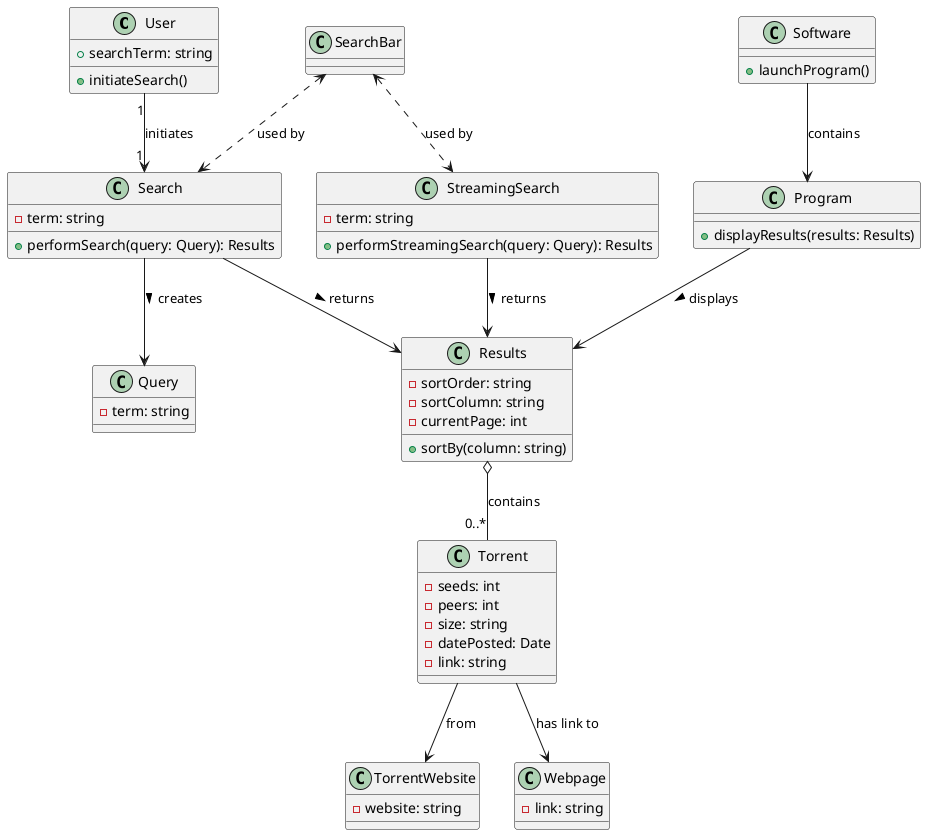 @startuml
' Define classes
class User {
  +searchTerm: string
  +initiateSearch()
}

class Software {
  +launchProgram()
}

class Program {
  +displayResults(results: Results)
}

class Search {
  -term: string
  +performSearch(query: Query): Results
}

class Query {
  -term: string
}

class SearchBar {
  ' Shared UI component for search input
}

class TorrentWebsite {
  -website: string
}

class Torrent {
  -seeds: int
  -peers: int
  -size: string
  -datePosted: Date
  -link: string
}

class Webpage {
  -link: string
}

class Results {
  -sortOrder: string
  -sortColumn: string
  -currentPage: int
  +sortBy(column: string)
}

class StreamingSearch {
  -term: string
  +performStreamingSearch(query: Query): Results
}

' Define relationships

' The user initiates a search through the search bar.
User "1" --> "1" Search : initiates
Search --> Query : creates >

' Both torrent search and streaming search share the same SearchBar.
SearchBar <..> Search : used by
SearchBar <..> StreamingSearch : used by

' Search produces Results containing multiple Torrent items.
Search --> Results : returns >
Results o-- "0..*" Torrent : contains

' Each Torrent result is associated with the TorrentWebsite it came from.
Torrent --> TorrentWebsite : "from"

' A Torrent also has a corresponding webpage for detailed info.
Torrent --> Webpage : "has link to"

' StreamingSearch is similar in behavior and returns Results.
StreamingSearch --> Results : returns >

' Software contains the main Program.
Software --> Program : contains

' The Program displays the Results on its torrent tab.
Program --> Results : displays >

@enduml